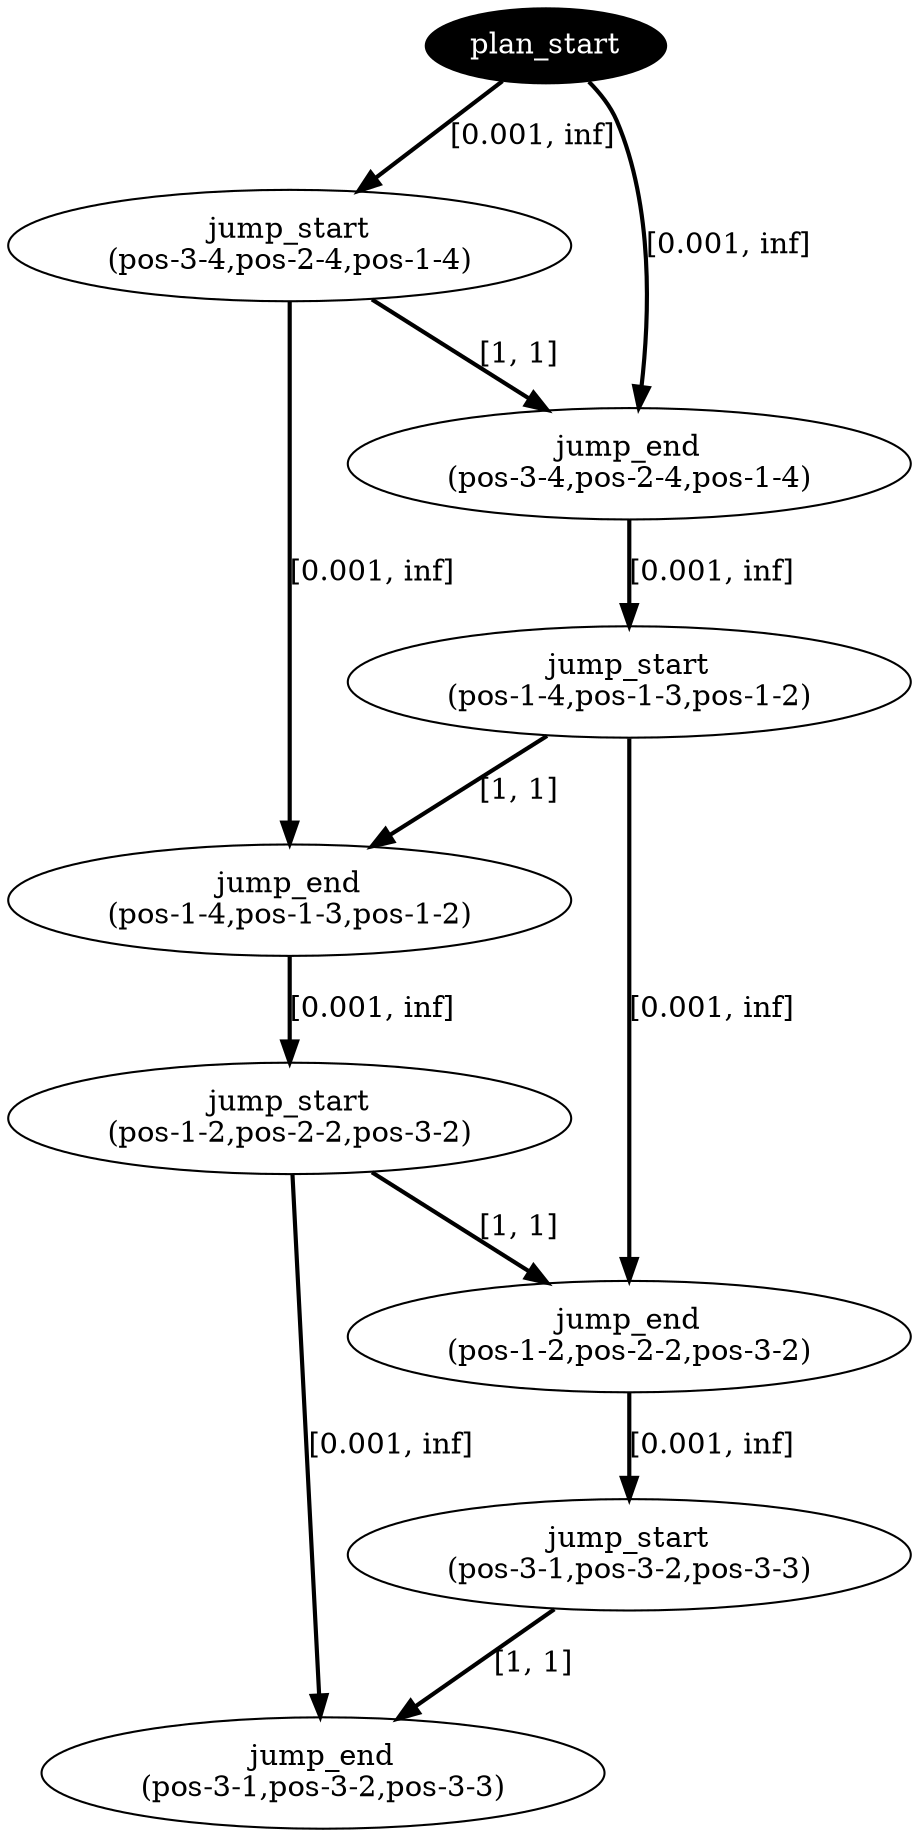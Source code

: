 digraph plan {
0[ label="plan_start",style=filled,fillcolor=black,fontcolor=white];
1[ label="jump_start
(pos-3-4,pos-2-4,pos-1-4)"];
2[ label="jump_end
(pos-3-4,pos-2-4,pos-1-4)"];
3[ label="jump_start
(pos-1-4,pos-1-3,pos-1-2)"];
4[ label="jump_end
(pos-1-4,pos-1-3,pos-1-2)"];
5[ label="jump_start
(pos-1-2,pos-2-2,pos-3-2)"];
6[ label="jump_end
(pos-1-2,pos-2-2,pos-3-2)"];
7[ label="jump_start
(pos-3-1,pos-3-2,pos-3-3)"];
8[ label="jump_end
(pos-3-1,pos-3-2,pos-3-3)"];
"0" -> "1" [ label="[0.001, inf]" , penwidth=2, color="black"]
"1" -> "2" [ label="[1, 1]" , penwidth=2, color="black"]
"0" -> "2" [ label="[0.001, inf]" , penwidth=2, color="black"]
"2" -> "3" [ label="[0.001, inf]" , penwidth=2, color="black"]
"3" -> "4" [ label="[1, 1]" , penwidth=2, color="black"]
"1" -> "4" [ label="[0.001, inf]" , penwidth=2, color="black"]
"4" -> "5" [ label="[0.001, inf]" , penwidth=2, color="black"]
"5" -> "6" [ label="[1, 1]" , penwidth=2, color="black"]
"3" -> "6" [ label="[0.001, inf]" , penwidth=2, color="black"]
"6" -> "7" [ label="[0.001, inf]" , penwidth=2, color="black"]
"7" -> "8" [ label="[1, 1]" , penwidth=2, color="black"]
"5" -> "8" [ label="[0.001, inf]" , penwidth=2, color="black"]
}
